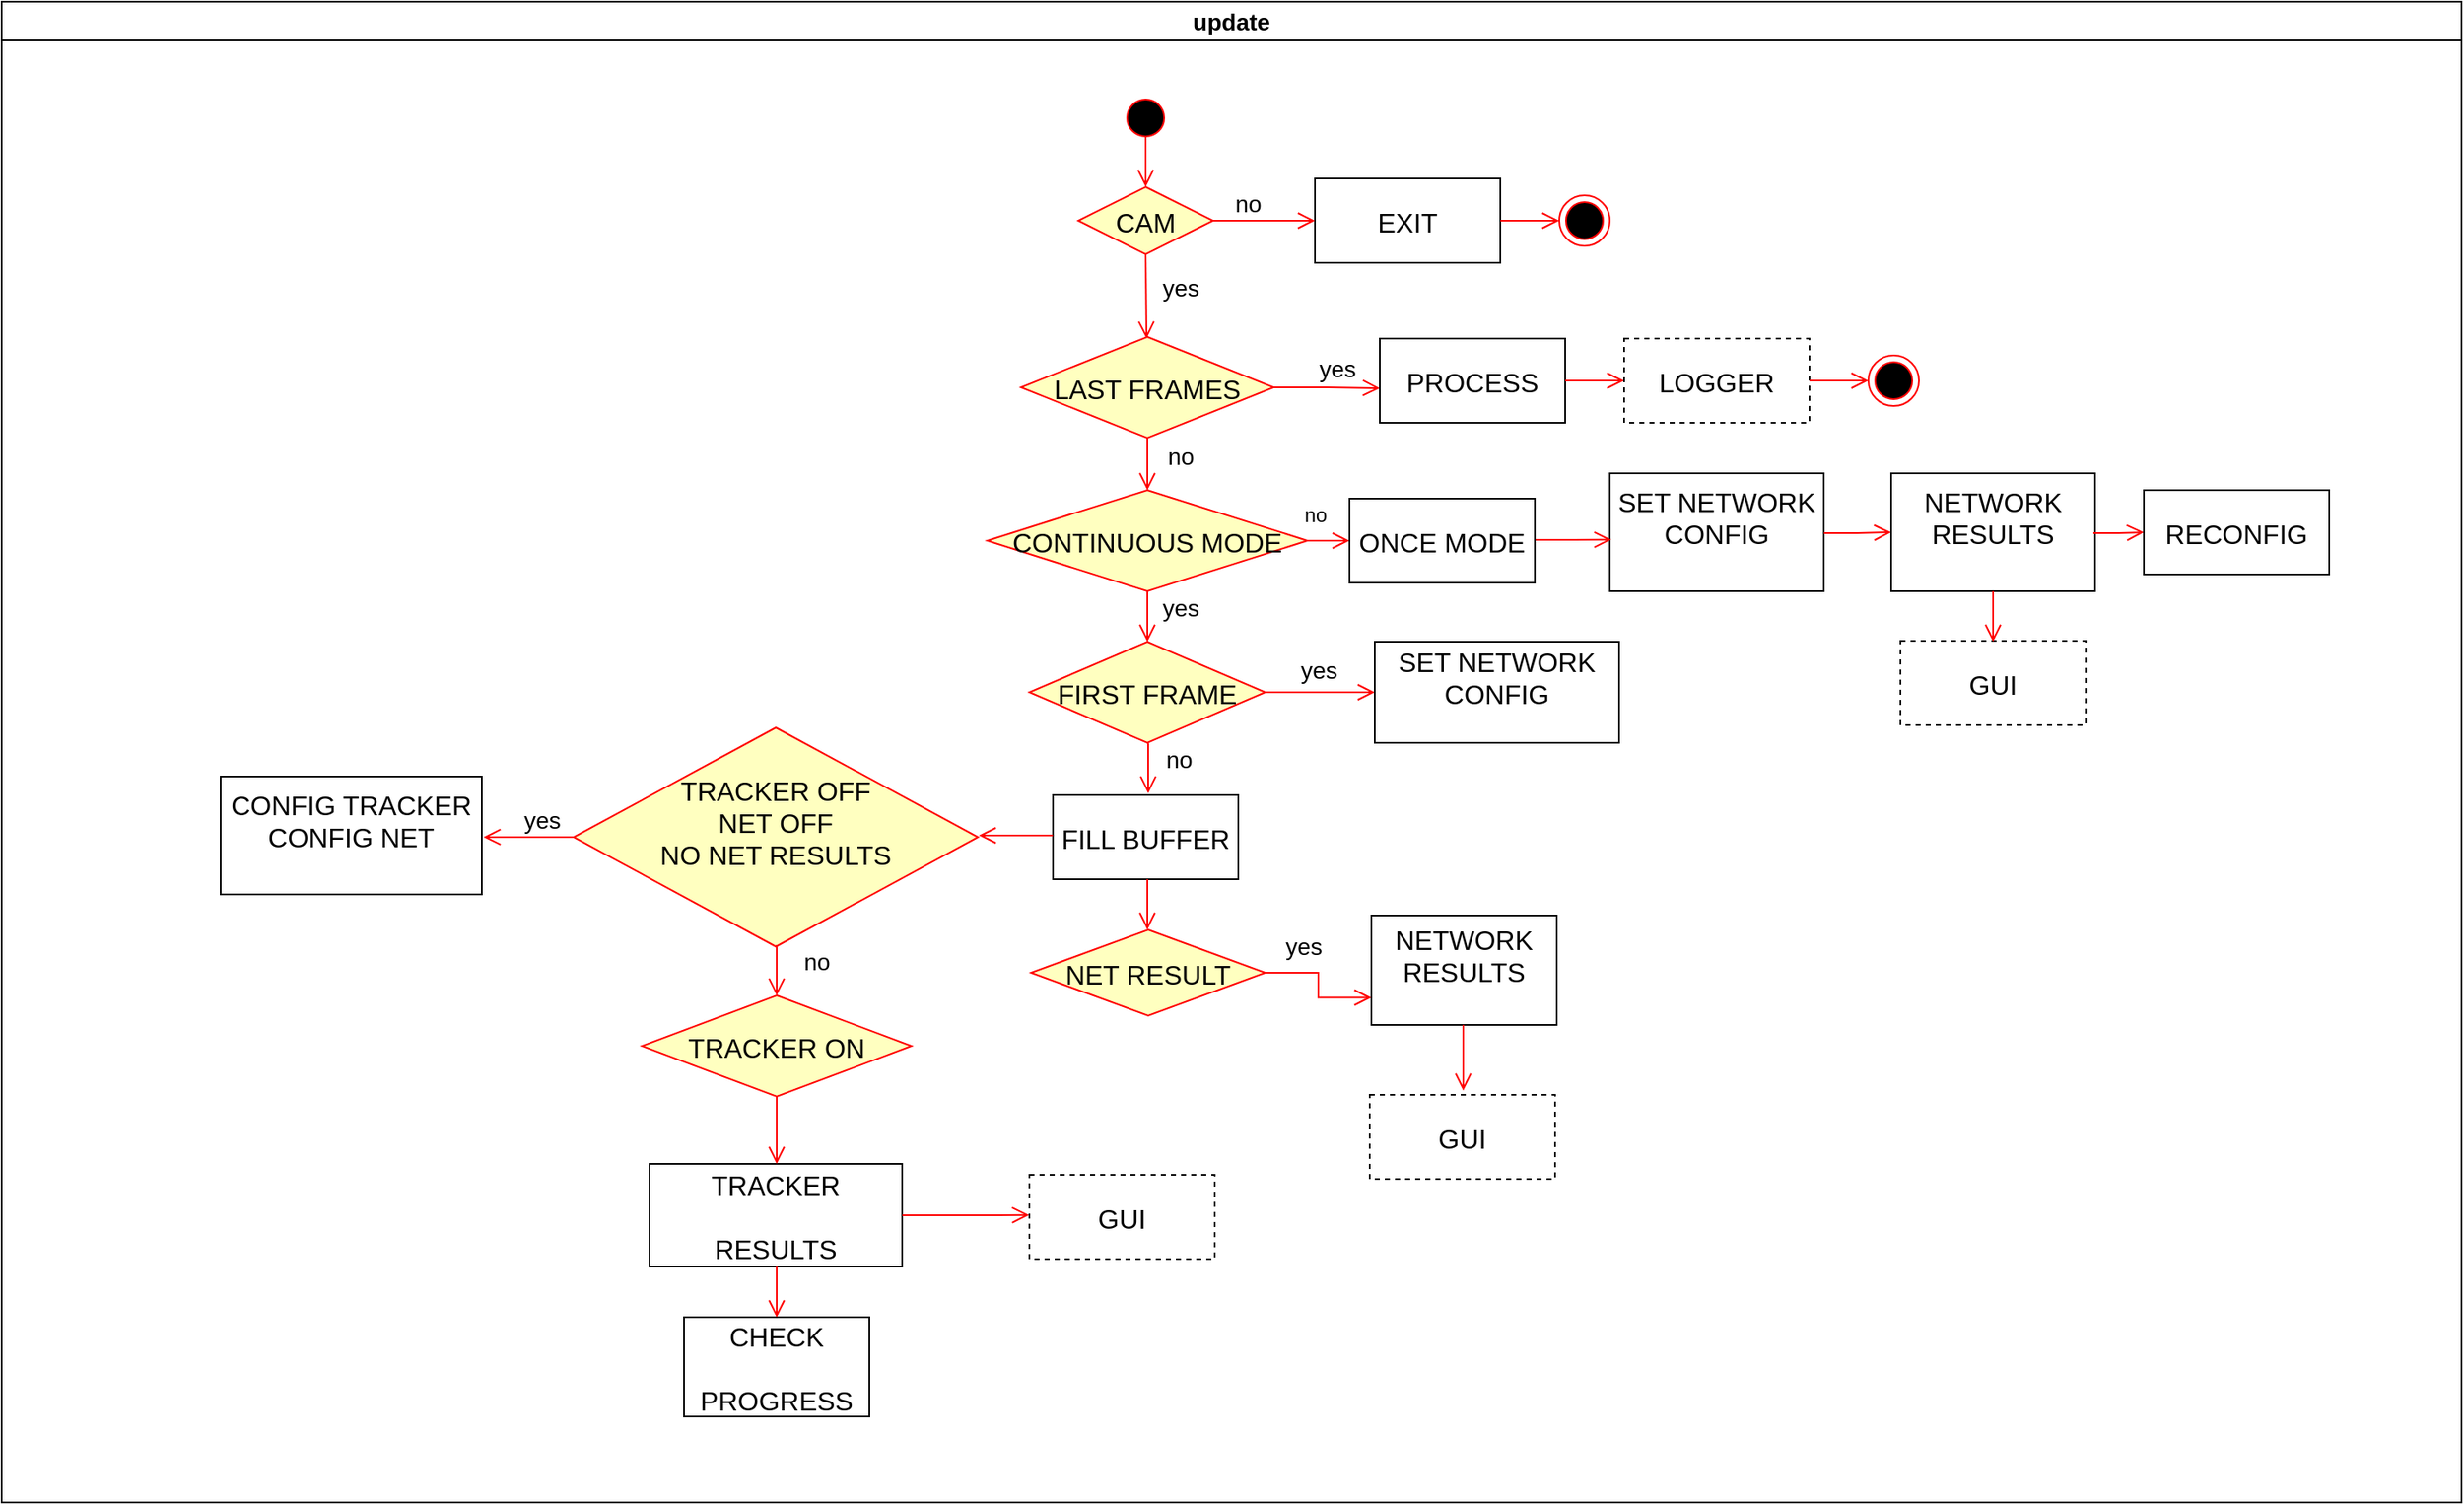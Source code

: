 <mxfile version="10.9.0" type="google"><diagram name="Page-1" id="e7e014a7-5840-1c2e-5031-d8a46d1fe8dd"><mxGraphModel dx="1804" dy="1770" grid="1" gridSize="10" guides="1" tooltips="1" connect="1" arrows="1" fold="1" page="1" pageScale="1" pageWidth="1169" pageHeight="826" background="#ffffff" math="0" shadow="0"><root><mxCell id="0"/><mxCell id="1" parent="0"/><mxCell id="3" value="update" style="swimlane;whiteSpace=wrap;startSize=23;fontSize=14;" parent="1" vertex="1"><mxGeometry x="170" y="-581" width="1460" height="891" as="geometry"/></mxCell><mxCell id="13" value="" style="ellipse;shape=startState;fillColor=#000000;strokeColor=#ff0000;" parent="3" vertex="1"><mxGeometry x="664" y="54" width="30" height="30" as="geometry"/></mxCell><mxCell id="14" value="" style="edgeStyle=elbowEdgeStyle;elbow=horizontal;verticalAlign=bottom;endArrow=open;endSize=8;strokeColor=#FF0000;endFill=1;rounded=0" parent="3" edge="1"><mxGeometry x="644" y="20" as="geometry"><mxPoint x="678.929" y="110.0" as="targetPoint"/><mxPoint x="679" y="80.0" as="sourcePoint"/></mxGeometry></mxCell><mxCell id="38" value="" style="ellipse;shape=endState;fillColor=#000000;strokeColor=#ff0000" parent="3" vertex="1"><mxGeometry x="924.5" y="115" width="30" height="30" as="geometry"/></mxCell><mxCell id="wXU2Emw8CVKUcZk94tUb-84" value="CAM" style="rhombus;fillColor=#ffffc0;strokeColor=#ff0000;fontSize=16;" parent="3" vertex="1"><mxGeometry x="639" y="110" width="80" height="40" as="geometry"/></mxCell><mxCell id="BcBajESUVlY1X9qVofAY-38" value="EXIT" style="fontSize=16;" parent="3" vertex="1"><mxGeometry x="779.5" y="105" width="110" height="50" as="geometry"/></mxCell><mxCell id="BcBajESUVlY1X9qVofAY-41" value="" style="edgeStyle=elbowEdgeStyle;elbow=horizontal;verticalAlign=bottom;endArrow=open;endSize=8;strokeColor=#FF0000;endFill=1;rounded=0;labelBorderColor=none;entryX=0;entryY=0.5;entryDx=0;entryDy=0;" parent="3" target="BcBajESUVlY1X9qVofAY-38" edge="1"><mxGeometry x="1124" y="660" as="geometry"><mxPoint x="759" y="130" as="targetPoint"/><mxPoint x="719" y="130" as="sourcePoint"/></mxGeometry></mxCell><mxCell id="BcBajESUVlY1X9qVofAY-42" value="" style="edgeStyle=elbowEdgeStyle;elbow=horizontal;verticalAlign=bottom;endArrow=open;endSize=8;strokeColor=#FF0000;endFill=1;rounded=0;entryX=0;entryY=0.5;entryDx=0;entryDy=0;" parent="3" target="38" edge="1"><mxGeometry x="1584.5" y="1230" as="geometry"><mxPoint x="920" y="130" as="targetPoint"/><mxPoint x="889.5" y="130" as="sourcePoint"/></mxGeometry></mxCell><mxCell id="BcBajESUVlY1X9qVofAY-47" value="&lt;font style=&quot;font-size: 14px&quot;&gt;no&lt;/font&gt;" style="text;html=1;strokeColor=none;fillColor=none;align=center;verticalAlign=middle;whiteSpace=wrap;rounded=0;" parent="3" vertex="1"><mxGeometry x="719.5" y="110" width="40" height="20" as="geometry"/></mxCell><mxCell id="BcBajESUVlY1X9qVofAY-48" value="" style="edgeStyle=elbowEdgeStyle;elbow=horizontal;verticalAlign=bottom;endArrow=open;endSize=8;strokeColor=#FF0000;endFill=1;rounded=0;labelBorderColor=none;" parent="3" edge="1"><mxGeometry x="994" y="1240" as="geometry"><mxPoint x="679.5" y="200" as="targetPoint"/><mxPoint x="679" y="150" as="sourcePoint"/></mxGeometry></mxCell><mxCell id="BcBajESUVlY1X9qVofAY-49" value="&lt;font style=&quot;font-size: 14px&quot;&gt;yes&lt;/font&gt;" style="text;html=1;strokeColor=none;fillColor=none;align=center;verticalAlign=middle;whiteSpace=wrap;rounded=0;" parent="3" vertex="1"><mxGeometry x="679.5" y="160" width="40" height="20" as="geometry"/></mxCell><mxCell id="BcBajESUVlY1X9qVofAY-55" value="" style="edgeStyle=elbowEdgeStyle;elbow=horizontal;verticalAlign=bottom;endArrow=open;endSize=8;strokeColor=#FF0000;endFill=1;rounded=0;labelBorderColor=none;" parent="3" edge="1" source="BcBajESUVlY1X9qVofAY-52"><mxGeometry x="904.5" y="1890" as="geometry"><mxPoint x="680" y="290" as="targetPoint"/><mxPoint x="679.5" y="240" as="sourcePoint"/></mxGeometry></mxCell><mxCell id="BcBajESUVlY1X9qVofAY-56" value="&lt;font style=&quot;font-size: 14px&quot;&gt;no&lt;/font&gt;" style="text;html=1;strokeColor=none;fillColor=none;align=center;verticalAlign=middle;whiteSpace=wrap;rounded=0;" parent="3" vertex="1"><mxGeometry x="680" y="260" width="40" height="20" as="geometry"/></mxCell><mxCell id="BcBajESUVlY1X9qVofAY-57" value="" style="edgeStyle=elbowEdgeStyle;elbow=horizontal;verticalAlign=bottom;endArrow=open;endSize=8;strokeColor=#FF0000;endFill=1;rounded=0;labelBorderColor=none;exitX=1;exitY=0.5;exitDx=0;exitDy=0;" parent="3" edge="1" source="BcBajESUVlY1X9qVofAY-52"><mxGeometry x="1093" y="1318" as="geometry"><mxPoint x="818" y="229.5" as="targetPoint"/><mxPoint x="778" y="228" as="sourcePoint"/></mxGeometry></mxCell><mxCell id="BcBajESUVlY1X9qVofAY-59" value="PROCESS" style="fontSize=16;" parent="3" vertex="1"><mxGeometry x="818" y="200" width="110" height="50" as="geometry"/></mxCell><mxCell id="BcBajESUVlY1X9qVofAY-60" value="" style="edgeStyle=elbowEdgeStyle;elbow=horizontal;verticalAlign=bottom;endArrow=open;endSize=8;strokeColor=#FF0000;endFill=1;rounded=0;entryX=0;entryY=0.5;entryDx=0;entryDy=0;" parent="3" edge="1"><mxGeometry x="1533" y="1885" as="geometry"><mxPoint x="963" y="225" as="targetPoint"/><mxPoint x="928" y="225" as="sourcePoint"/></mxGeometry></mxCell><mxCell id="BcBajESUVlY1X9qVofAY-61" value="LOGGER" style="dashed=1;fontSize=16;" parent="3" vertex="1"><mxGeometry x="963" y="200" width="110" height="50" as="geometry"/></mxCell><mxCell id="BcBajESUVlY1X9qVofAY-62" value="" style="ellipse;shape=endState;fillColor=#000000;strokeColor=#ff0000" parent="3" vertex="1"><mxGeometry x="1108" y="210" width="30" height="30" as="geometry"/></mxCell><mxCell id="BcBajESUVlY1X9qVofAY-63" value="" style="edgeStyle=elbowEdgeStyle;elbow=horizontal;verticalAlign=bottom;endArrow=open;endSize=8;strokeColor=#FF0000;endFill=1;rounded=0;entryX=0;entryY=0.5;entryDx=0;entryDy=0;" parent="3" target="BcBajESUVlY1X9qVofAY-62" edge="1"><mxGeometry x="1678" y="1885" as="geometry"><mxPoint x="1013.5" y="785" as="targetPoint"/><mxPoint x="1073" y="225" as="sourcePoint"/></mxGeometry></mxCell><mxCell id="BcBajESUVlY1X9qVofAY-64" value="CONTINUOUS MODE" style="rhombus;fillColor=#ffffc0;strokeColor=#ff0000;fontSize=16;" parent="3" vertex="1"><mxGeometry x="585" y="290" width="190" height="60" as="geometry"/></mxCell><mxCell id="BcBajESUVlY1X9qVofAY-66" value="&lt;font style=&quot;font-size: 14px&quot;&gt;yes&lt;/font&gt;" style="text;html=1;strokeColor=none;fillColor=none;align=center;verticalAlign=middle;whiteSpace=wrap;rounded=0;" parent="3" vertex="1"><mxGeometry x="680" y="350" width="40" height="20" as="geometry"/></mxCell><mxCell id="BcBajESUVlY1X9qVofAY-67" value="" style="edgeStyle=elbowEdgeStyle;elbow=horizontal;verticalAlign=bottom;endArrow=open;endSize=8;strokeColor=#FF0000;endFill=1;rounded=0;labelBorderColor=none;entryX=0;entryY=0.5;entryDx=0;entryDy=0;exitX=1;exitY=0.5;exitDx=0;exitDy=0;" parent="3" edge="1" target="BcBajESUVlY1X9qVofAY-72" source="BcBajESUVlY1X9qVofAY-64"><mxGeometry x="983.5" y="1965" as="geometry"><mxPoint x="778.5" y="315" as="targetPoint"/><mxPoint x="758.5" y="315" as="sourcePoint"/></mxGeometry></mxCell><mxCell id="BcBajESUVlY1X9qVofAY-72" value="ONCE MODE" style="fontSize=16;" parent="3" vertex="1"><mxGeometry x="800" y="295" width="110" height="50" as="geometry"/></mxCell><mxCell id="BcBajESUVlY1X9qVofAY-74" value="SET NETWORK&#xA;CONFIG&#xA;" style="fontSize=16;" parent="3" vertex="1"><mxGeometry x="954.5" y="280" width="127" height="70" as="geometry"/></mxCell><mxCell id="BcBajESUVlY1X9qVofAY-75" value="" style="edgeStyle=elbowEdgeStyle;elbow=horizontal;verticalAlign=bottom;endArrow=open;endSize=8;strokeColor=#FF0000;endFill=1;rounded=0;entryX=0;entryY=0.5;entryDx=0;entryDy=0;" parent="3" edge="1" target="BcBajESUVlY1X9qVofAY-77"><mxGeometry x="1579.5" y="2535" as="geometry"><mxPoint x="1099.833" y="314.833" as="targetPoint"/><mxPoint x="1081.5" y="315.5" as="sourcePoint"/></mxGeometry></mxCell><mxCell id="BcBajESUVlY1X9qVofAY-77" value="NETWORK&#xA;RESULTS&#xA;" style="fontSize=16;" parent="3" vertex="1"><mxGeometry x="1121.5" y="280" width="121" height="70" as="geometry"/></mxCell><mxCell id="BcBajESUVlY1X9qVofAY-78" value="" style="edgeStyle=elbowEdgeStyle;elbow=horizontal;verticalAlign=bottom;endArrow=open;endSize=8;strokeColor=#FF0000;endFill=1;rounded=0;entryX=0;entryY=0.5;entryDx=0;entryDy=0;" parent="3" edge="1" target="BcBajESUVlY1X9qVofAY-79"><mxGeometry x="1636" y="3095" as="geometry"><mxPoint x="1246.0" y="315.0" as="targetPoint"/><mxPoint x="1241.5" y="315.5" as="sourcePoint"/></mxGeometry></mxCell><mxCell id="BcBajESUVlY1X9qVofAY-79" value="RECONFIG" style="fontSize=16;" parent="3" vertex="1"><mxGeometry x="1271.5" y="290" width="110" height="50" as="geometry"/></mxCell><mxCell id="BcBajESUVlY1X9qVofAY-84" value="no" style="text;html=1;strokeColor=none;fillColor=none;align=center;verticalAlign=middle;whiteSpace=wrap;rounded=0;" parent="3" vertex="1"><mxGeometry x="759.5" y="295" width="40" height="20" as="geometry"/></mxCell><mxCell id="BcBajESUVlY1X9qVofAY-86" value="FIRST FRAME" style="rhombus;fillColor=#ffffc0;strokeColor=#ff0000;fontSize=16;" parent="3" vertex="1"><mxGeometry x="610" y="380" width="140" height="60" as="geometry"/></mxCell><mxCell id="BcBajESUVlY1X9qVofAY-88" value="&lt;font style=&quot;font-size: 14px&quot;&gt;no&lt;/font&gt;" style="text;html=1;strokeColor=none;fillColor=none;align=center;verticalAlign=middle;whiteSpace=wrap;rounded=0;" parent="3" vertex="1"><mxGeometry x="679" y="440" width="40" height="20" as="geometry"/></mxCell><mxCell id="BcBajESUVlY1X9qVofAY-89" value="" style="edgeStyle=elbowEdgeStyle;elbow=horizontal;verticalAlign=bottom;endArrow=open;endSize=8;strokeColor=#FF0000;endFill=1;rounded=0;labelBorderColor=none;entryX=0;entryY=0.5;entryDx=0;entryDy=0;" parent="3" edge="1" target="BcBajESUVlY1X9qVofAY-91"><mxGeometry x="987" y="2060" as="geometry"><mxPoint x="802" y="410" as="targetPoint"/><mxPoint x="750" y="410" as="sourcePoint"/></mxGeometry></mxCell><mxCell id="BcBajESUVlY1X9qVofAY-90" value="&lt;font style=&quot;font-size: 14px&quot;&gt;yes&lt;/font&gt;" style="text;html=1;strokeColor=none;fillColor=none;align=center;verticalAlign=middle;whiteSpace=wrap;rounded=0;" parent="3" vertex="1"><mxGeometry x="762" y="387" width="40" height="20" as="geometry"/></mxCell><mxCell id="BcBajESUVlY1X9qVofAY-91" value="SET NETWORK&#xA;CONFIG&#xA;" style="fontSize=16;" parent="3" vertex="1"><mxGeometry x="815" y="380" width="145" height="60" as="geometry"/></mxCell><mxCell id="BcBajESUVlY1X9qVofAY-92" value="FILL BUFFER" style="fontSize=16;" parent="3" vertex="1"><mxGeometry x="624" y="471" width="110" height="50" as="geometry"/></mxCell><mxCell id="BcBajESUVlY1X9qVofAY-93" value="NET RESULT" style="rhombus;fillColor=#ffffc0;strokeColor=#ff0000;fontSize=16;" parent="3" vertex="1"><mxGeometry x="611" y="551" width="139" height="51" as="geometry"/></mxCell><mxCell id="BcBajESUVlY1X9qVofAY-95" value="" style="edgeStyle=elbowEdgeStyle;elbow=horizontal;verticalAlign=bottom;endArrow=open;endSize=8;strokeColor=#FF0000;endFill=1;rounded=0;labelBorderColor=none;entryX=0;entryY=0.75;entryDx=0;entryDy=0;exitX=1;exitY=0.5;exitDx=0;exitDy=0;" parent="3" edge="1" target="BcBajESUVlY1X9qVofAY-99" source="BcBajESUVlY1X9qVofAY-93"><mxGeometry x="890" y="2785" as="geometry"><mxPoint x="795" y="575" as="targetPoint"/><mxPoint x="755" y="575" as="sourcePoint"/></mxGeometry></mxCell><mxCell id="BcBajESUVlY1X9qVofAY-96" value="&lt;font style=&quot;font-size: 14px&quot;&gt;yes&lt;/font&gt;" style="text;html=1;strokeColor=none;fillColor=none;align=center;verticalAlign=middle;whiteSpace=wrap;rounded=0;" parent="3" vertex="1"><mxGeometry x="752.5" y="551" width="40" height="20" as="geometry"/></mxCell><mxCell id="BcBajESUVlY1X9qVofAY-99" value="NETWORK&#xA;RESULTS&#xA;" style="fontSize=16;" parent="3" vertex="1"><mxGeometry x="813" y="542.5" width="110" height="65" as="geometry"/></mxCell><mxCell id="BcBajESUVlY1X9qVofAY-100" value="TRACKER OFF&#xA;NET OFF&#xA;NO NET RESULTS&#xA;" style="rhombus;fillColor=#ffffc0;strokeColor=#ff0000;fontSize=16;" parent="3" vertex="1"><mxGeometry x="339.5" y="431" width="240" height="130" as="geometry"/></mxCell><mxCell id="BcBajESUVlY1X9qVofAY-102" value="" style="edgeStyle=elbowEdgeStyle;elbow=horizontal;verticalAlign=bottom;endArrow=open;endSize=8;strokeColor=#FF0000;endFill=1;rounded=0;labelBorderColor=none;" parent="3" edge="1"><mxGeometry x="614.5" y="3215" as="geometry"><mxPoint x="580" y="495" as="targetPoint"/><mxPoint x="624" y="495" as="sourcePoint"/><Array as="points"/></mxGeometry></mxCell><mxCell id="BcBajESUVlY1X9qVofAY-150" value="&lt;font style=&quot;font-size: 14px&quot;&gt;no&lt;/font&gt;" style="text;html=1;strokeColor=none;fillColor=none;align=center;verticalAlign=middle;whiteSpace=wrap;rounded=0;" parent="3" vertex="1"><mxGeometry x="464" y="560" width="40" height="20" as="geometry"/></mxCell><mxCell id="BcBajESUVlY1X9qVofAY-153" value="" style="edgeStyle=elbowEdgeStyle;elbow=horizontal;verticalAlign=bottom;endArrow=open;endSize=8;strokeColor=#FF0000;endFill=1;rounded=0;labelBorderColor=none;exitX=0;exitY=0.5;exitDx=0;exitDy=0;" parent="3" edge="1"><mxGeometry x="261" y="3795" as="geometry"><mxPoint x="286" y="496" as="targetPoint"/><mxPoint x="340.345" y="495.966" as="sourcePoint"/><Array as="points"><mxPoint x="297" y="486"/></Array></mxGeometry></mxCell><mxCell id="BcBajESUVlY1X9qVofAY-154" value="CONFIG TRACKER&#xA;CONFIG NET&#xA;" style="fontSize=16;" parent="3" vertex="1"><mxGeometry x="130" y="460" width="155" height="70" as="geometry"/></mxCell><mxCell id="BcBajESUVlY1X9qVofAY-155" value="&lt;font style=&quot;font-size: 14px&quot;&gt;yes&lt;/font&gt;" style="text;html=1;strokeColor=none;fillColor=none;align=center;verticalAlign=middle;whiteSpace=wrap;rounded=0;" parent="3" vertex="1"><mxGeometry x="300.5" y="476" width="40" height="20" as="geometry"/></mxCell><mxCell id="BcBajESUVlY1X9qVofAY-156" value="TRACKER ON" style="rhombus;fillColor=#ffffc0;strokeColor=#ff0000;fontSize=16;" parent="3" vertex="1"><mxGeometry x="380" y="590" width="160" height="60" as="geometry"/></mxCell><mxCell id="BcBajESUVlY1X9qVofAY-157" value="TRACKER &#xA;&#xA;RESULTS" style="fontSize=16;" parent="3" vertex="1"><mxGeometry x="384.5" y="690" width="150" height="61" as="geometry"/></mxCell><mxCell id="BcBajESUVlY1X9qVofAY-158" value="CHECK &#xA;&#xA;PROGRESS" style="fontSize=16;" parent="3" vertex="1"><mxGeometry x="405" y="781" width="110" height="59" as="geometry"/></mxCell><mxCell id="BcBajESUVlY1X9qVofAY-161" value="" style="edgeStyle=elbowEdgeStyle;elbow=horizontal;verticalAlign=bottom;endArrow=open;endSize=8;strokeColor=#FF0000;endFill=1;rounded=0;labelBorderColor=none;exitX=0.5;exitY=1;exitDx=0;exitDy=0;entryX=0.5;entryY=0;entryDx=0;entryDy=0;" parent="3" source="BcBajESUVlY1X9qVofAY-156" edge="1" target="BcBajESUVlY1X9qVofAY-157"><mxGeometry x="434" y="3978" as="geometry"><mxPoint x="459.5" y="659" as="targetPoint"/><mxPoint x="459" y="649" as="sourcePoint"/></mxGeometry></mxCell><mxCell id="BcBajESUVlY1X9qVofAY-163" value="&lt;font style=&quot;font-size: 14px&quot;&gt;yes&lt;/font&gt;" style="text;html=1;strokeColor=none;fillColor=none;align=center;verticalAlign=middle;whiteSpace=wrap;rounded=0;" parent="3" vertex="1"><mxGeometry x="772.5" y="208" width="40" height="20" as="geometry"/></mxCell><mxCell id="BcBajESUVlY1X9qVofAY-167" value="GUI" style="dashed=1;fontSize=16;" parent="3" vertex="1"><mxGeometry x="1127" y="379.5" width="110" height="50" as="geometry"/></mxCell><mxCell id="BcBajESUVlY1X9qVofAY-171" value="GUI" style="dashed=1;fontSize=16;" parent="3" vertex="1"><mxGeometry x="812" y="649" width="110" height="50" as="geometry"/></mxCell><mxCell id="BcBajESUVlY1X9qVofAY-172" value="" style="edgeStyle=elbowEdgeStyle;elbow=horizontal;verticalAlign=bottom;endArrow=open;endSize=8;strokeColor=#FF0000;endFill=1;rounded=0;labelBorderColor=none;" parent="3" edge="1"><mxGeometry x="482.5" y="3975.5" as="geometry"><mxPoint x="867.5" y="646.5" as="targetPoint"/><mxPoint x="867.5" y="607.5" as="sourcePoint"/></mxGeometry></mxCell><mxCell id="BcBajESUVlY1X9qVofAY-174" value="" style="edgeStyle=elbowEdgeStyle;elbow=horizontal;verticalAlign=bottom;endArrow=open;endSize=8;strokeColor=#FF0000;endFill=1;rounded=0;entryX=0;entryY=0.5;entryDx=0;entryDy=0;exitX=1;exitY=0.5;exitDx=0;exitDy=0;" parent="3" edge="1" source="BcBajESUVlY1X9qVofAY-157"><mxGeometry x="829.5" y="3523.988" as="geometry"><mxPoint x="609.833" y="720.322" as="targetPoint"/><mxPoint x="574.5" y="720.488" as="sourcePoint"/><Array as="points"><mxPoint x="591.5" y="929.593"/></Array></mxGeometry></mxCell><mxCell id="BcBajESUVlY1X9qVofAY-175" value="GUI" style="dashed=1;fontSize=16;" parent="3" vertex="1"><mxGeometry x="610" y="696.5" width="110" height="50" as="geometry"/></mxCell><mxCell id="BcBajESUVlY1X9qVofAY-52" value="LAST FRAMES" style="rhombus;fillColor=#ffffc0;strokeColor=#ff0000;fontSize=16;" parent="3" vertex="1"><mxGeometry x="605" y="199" width="150" height="60" as="geometry"/></mxCell><mxCell id="zAqeVZJeIWmBabqcQzq--46" value="" style="edgeStyle=elbowEdgeStyle;elbow=horizontal;verticalAlign=bottom;endArrow=open;endSize=8;strokeColor=#FF0000;endFill=1;rounded=0;entryX=0.007;entryY=0.563;entryDx=0;entryDy=0;entryPerimeter=0;" edge="1" parent="3" target="BcBajESUVlY1X9qVofAY-74"><mxGeometry x="1155.5" y="3123" as="geometry"><mxPoint x="945.5" y="319.5" as="targetPoint"/><mxPoint x="910.5" y="319.5" as="sourcePoint"/></mxGeometry></mxCell><mxCell id="zAqeVZJeIWmBabqcQzq--47" value="" style="edgeStyle=elbowEdgeStyle;elbow=horizontal;verticalAlign=bottom;endArrow=open;endSize=8;strokeColor=#FF0000;endFill=1;rounded=0;labelBorderColor=none;" edge="1" parent="3"><mxGeometry x="1037" y="3140" as="geometry"><mxPoint x="1182" y="380" as="targetPoint"/><mxPoint x="1182" y="350" as="sourcePoint"/></mxGeometry></mxCell><mxCell id="zAqeVZJeIWmBabqcQzq--53" value="" style="edgeStyle=elbowEdgeStyle;elbow=horizontal;verticalAlign=bottom;endArrow=open;endSize=8;strokeColor=#FF0000;endFill=1;rounded=0;labelBorderColor=none;entryX=0.5;entryY=0;entryDx=0;entryDy=0;" edge="1" parent="3" target="BcBajESUVlY1X9qVofAY-86"><mxGeometry x="444.5" y="3681.1" as="geometry"><mxPoint x="680.0" y="370.1" as="targetPoint"/><mxPoint x="680.0" y="350.1" as="sourcePoint"/></mxGeometry></mxCell><mxCell id="zAqeVZJeIWmBabqcQzq--56" value="" style="edgeStyle=elbowEdgeStyle;elbow=horizontal;verticalAlign=bottom;endArrow=open;endSize=8;strokeColor=#FF0000;endFill=1;rounded=0;labelBorderColor=none;entryX=0.5;entryY=0;entryDx=0;entryDy=0;" edge="1" parent="3"><mxGeometry x="264.5" y="4649.5" as="geometry"><mxPoint x="460.088" y="781.088" as="targetPoint"/><mxPoint x="460" y="751" as="sourcePoint"/></mxGeometry></mxCell><mxCell id="zAqeVZJeIWmBabqcQzq--57" value="" style="edgeStyle=elbowEdgeStyle;elbow=horizontal;verticalAlign=bottom;endArrow=open;endSize=8;strokeColor=#FF0000;endFill=1;rounded=0;labelBorderColor=none;" edge="1" parent="3"><mxGeometry x="125" y="4470" as="geometry"><mxPoint x="680" y="551" as="targetPoint"/><mxPoint x="680" y="521" as="sourcePoint"/></mxGeometry></mxCell><mxCell id="zAqeVZJeIWmBabqcQzq--58" value="" style="edgeStyle=elbowEdgeStyle;elbow=horizontal;verticalAlign=bottom;endArrow=open;endSize=8;strokeColor=#FF0000;endFill=1;rounded=0;labelBorderColor=none;entryX=0.5;entryY=0;entryDx=0;entryDy=0;" edge="1" parent="3"><mxGeometry x="275" y="4352.1" as="geometry"><mxPoint x="680.224" y="470.034" as="targetPoint"/><mxPoint x="680.5" y="440.1" as="sourcePoint"/></mxGeometry></mxCell><mxCell id="zAqeVZJeIWmBabqcQzq--59" value="" style="edgeStyle=elbowEdgeStyle;elbow=horizontal;verticalAlign=bottom;endArrow=open;endSize=8;strokeColor=#FF0000;endFill=1;rounded=0;labelBorderColor=none;entryX=0.5;entryY=0;entryDx=0;entryDy=0;" edge="1" parent="3"><mxGeometry x="-115.5" y="5053.1" as="geometry"><mxPoint x="459.724" y="590.034" as="targetPoint"/><mxPoint x="460.0" y="560.1" as="sourcePoint"/></mxGeometry></mxCell></root></mxGraphModel></diagram></mxfile>